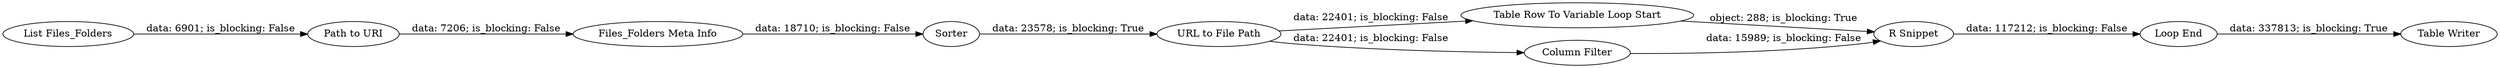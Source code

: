 digraph {
	"-3621066630350466203_35" [label="Table Row To Variable Loop Start"]
	"-3621066630350466203_23" [label="URL to File Path"]
	"-3621066630350466203_32" [label=Sorter]
	"-3621066630350466203_20" [label="R Snippet"]
	"-3621066630350466203_36" [label="Column Filter"]
	"-3621066630350466203_33" [label="Path to URI"]
	"-3621066630350466203_34" [label="Files_Folders Meta Info"]
	"-3621066630350466203_31" [label="List Files_Folders"]
	"-3621066630350466203_37" [label="Loop End"]
	"-3621066630350466203_38" [label="Table Writer"]
	"-3621066630350466203_31" -> "-3621066630350466203_33" [label="data: 6901; is_blocking: False"]
	"-3621066630350466203_37" -> "-3621066630350466203_38" [label="data: 337813; is_blocking: True"]
	"-3621066630350466203_23" -> "-3621066630350466203_36" [label="data: 22401; is_blocking: False"]
	"-3621066630350466203_20" -> "-3621066630350466203_37" [label="data: 117212; is_blocking: False"]
	"-3621066630350466203_34" -> "-3621066630350466203_32" [label="data: 18710; is_blocking: False"]
	"-3621066630350466203_33" -> "-3621066630350466203_34" [label="data: 7206; is_blocking: False"]
	"-3621066630350466203_32" -> "-3621066630350466203_23" [label="data: 23578; is_blocking: True"]
	"-3621066630350466203_23" -> "-3621066630350466203_35" [label="data: 22401; is_blocking: False"]
	"-3621066630350466203_36" -> "-3621066630350466203_20" [label="data: 15989; is_blocking: False"]
	"-3621066630350466203_35" -> "-3621066630350466203_20" [label="object: 288; is_blocking: True"]
	rankdir=LR
}
